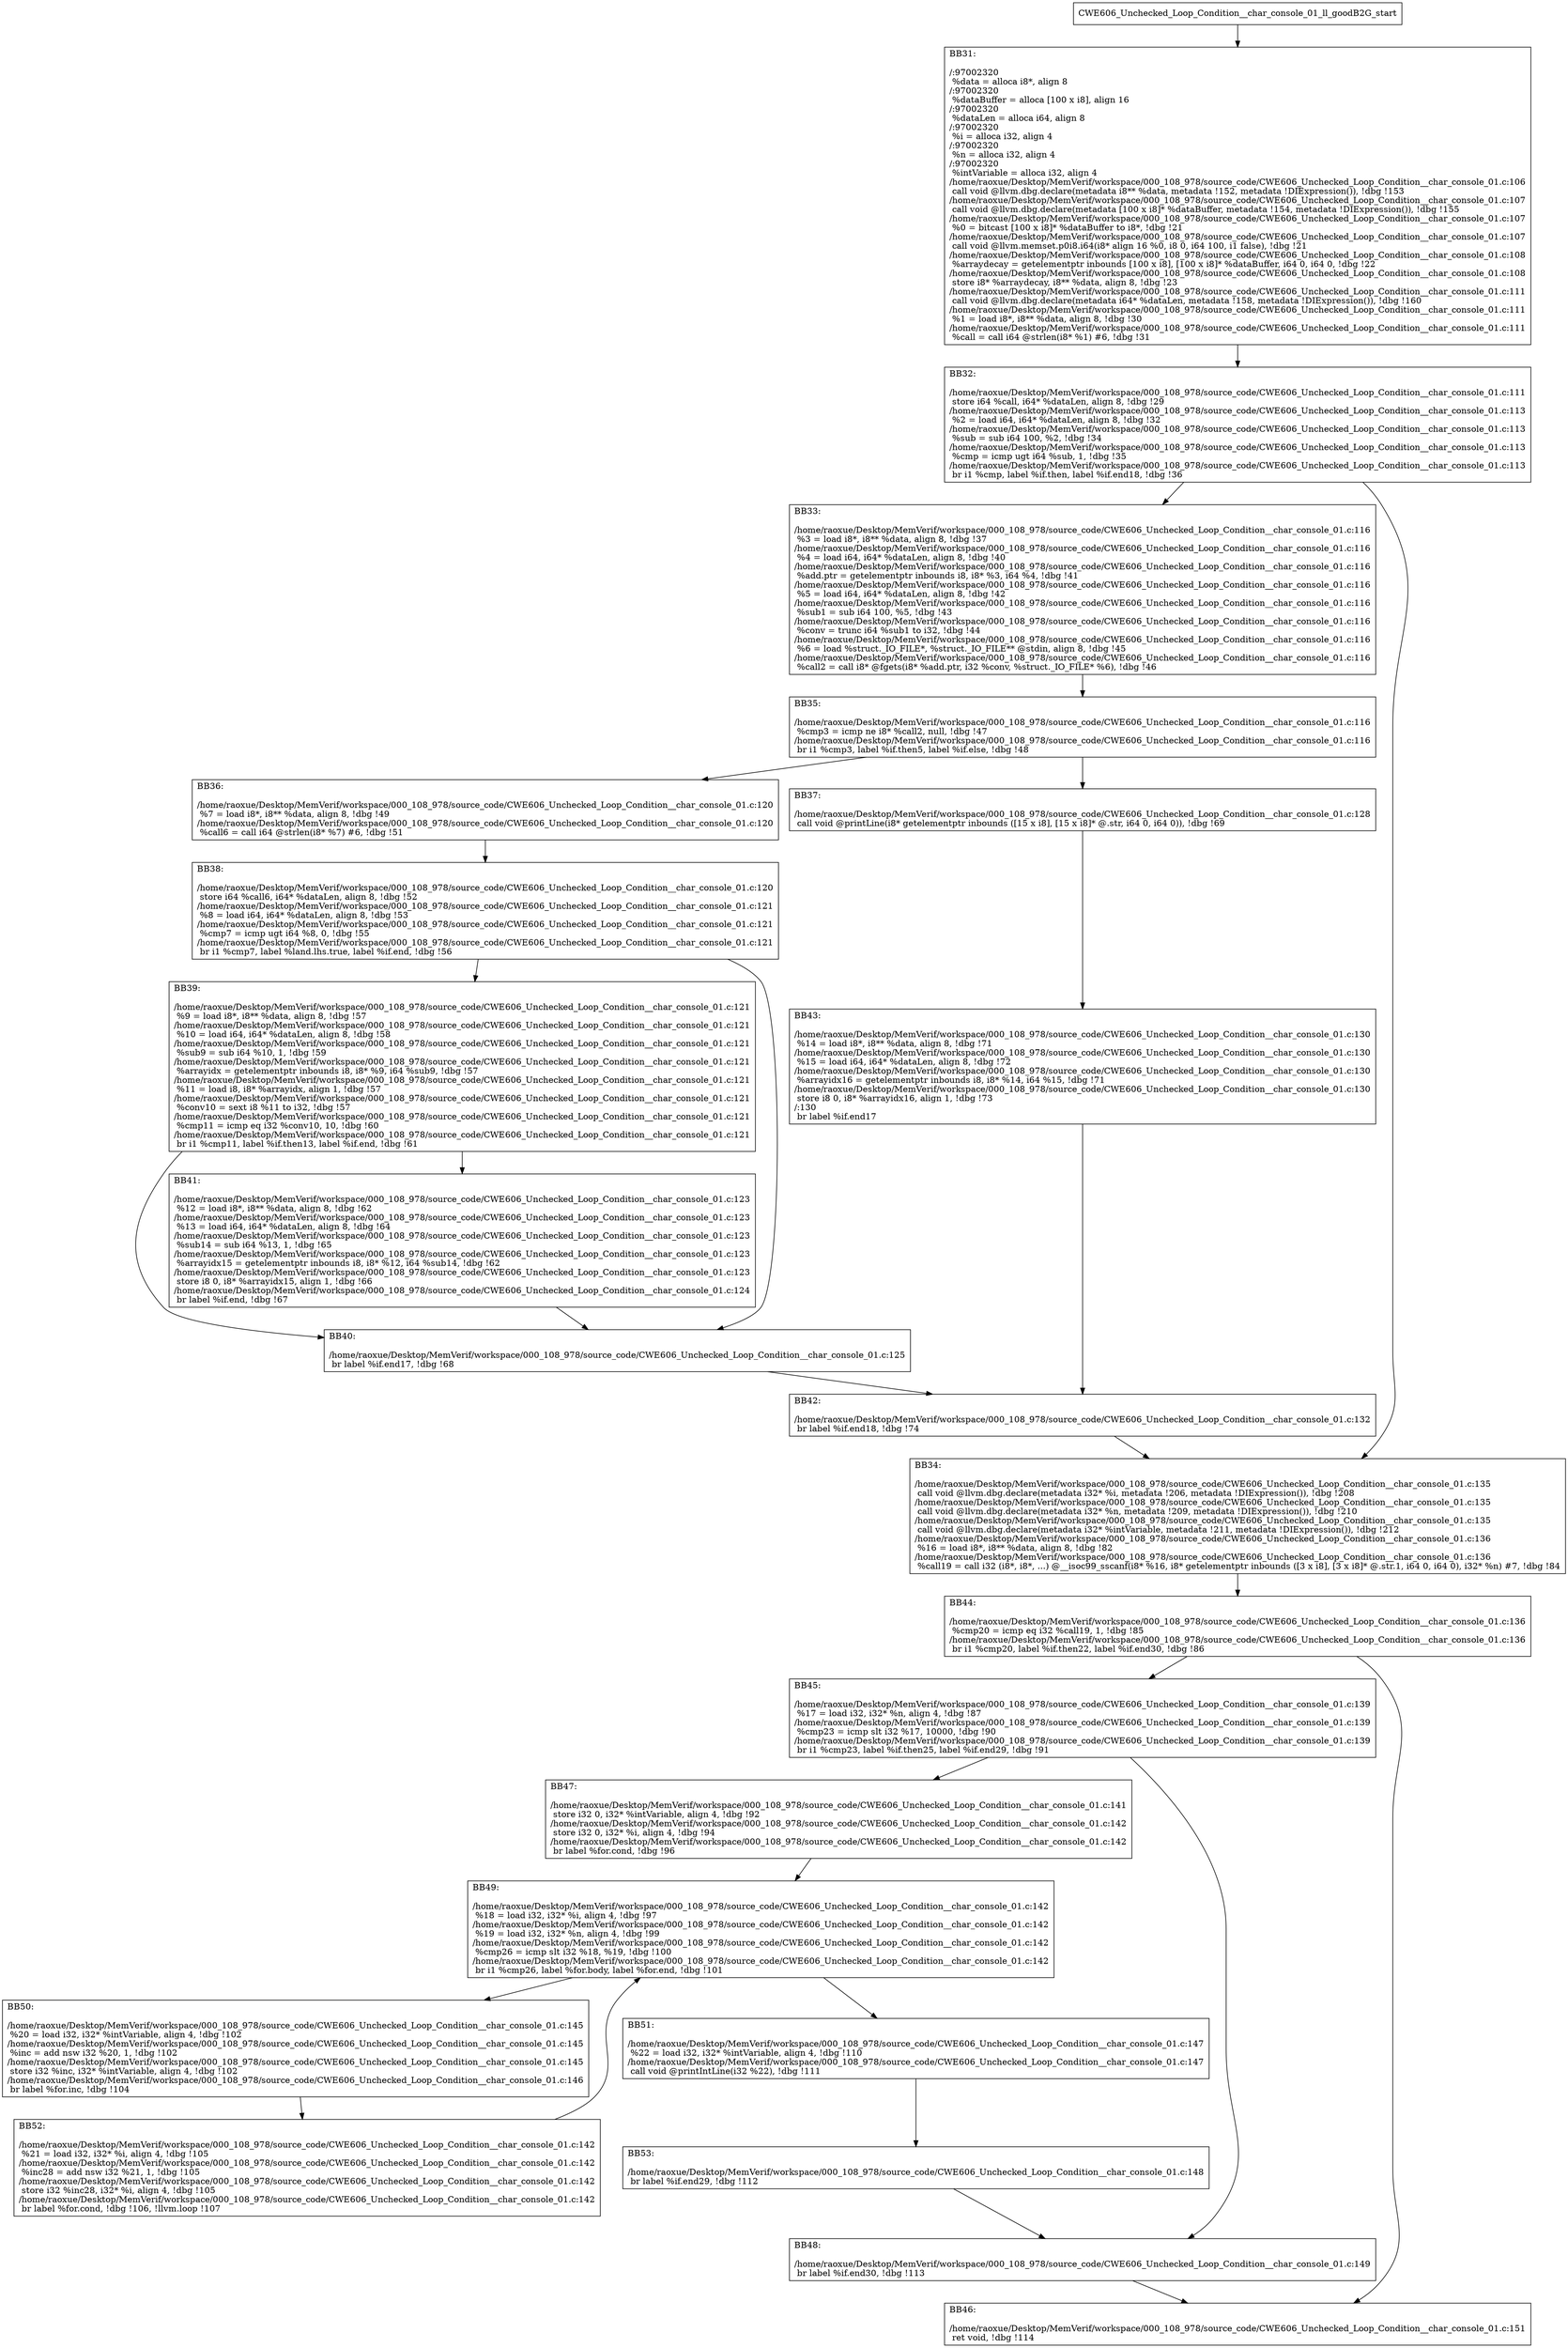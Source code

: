 digraph "CFG for'CWE606_Unchecked_Loop_Condition__char_console_01_ll_goodB2G' function" {
	BBCWE606_Unchecked_Loop_Condition__char_console_01_ll_goodB2G_start[shape=record,label="{CWE606_Unchecked_Loop_Condition__char_console_01_ll_goodB2G_start}"];
	BBCWE606_Unchecked_Loop_Condition__char_console_01_ll_goodB2G_start-> CWE606_Unchecked_Loop_Condition__char_console_01_ll_goodB2GBB31;
	CWE606_Unchecked_Loop_Condition__char_console_01_ll_goodB2GBB31 [shape=record, label="{BB31:\l\l/:97002320\l
  %data = alloca i8*, align 8\l
/:97002320\l
  %dataBuffer = alloca [100 x i8], align 16\l
/:97002320\l
  %dataLen = alloca i64, align 8\l
/:97002320\l
  %i = alloca i32, align 4\l
/:97002320\l
  %n = alloca i32, align 4\l
/:97002320\l
  %intVariable = alloca i32, align 4\l
/home/raoxue/Desktop/MemVerif/workspace/000_108_978/source_code/CWE606_Unchecked_Loop_Condition__char_console_01.c:106\l
  call void @llvm.dbg.declare(metadata i8** %data, metadata !152, metadata !DIExpression()), !dbg !153\l
/home/raoxue/Desktop/MemVerif/workspace/000_108_978/source_code/CWE606_Unchecked_Loop_Condition__char_console_01.c:107\l
  call void @llvm.dbg.declare(metadata [100 x i8]* %dataBuffer, metadata !154, metadata !DIExpression()), !dbg !155\l
/home/raoxue/Desktop/MemVerif/workspace/000_108_978/source_code/CWE606_Unchecked_Loop_Condition__char_console_01.c:107\l
  %0 = bitcast [100 x i8]* %dataBuffer to i8*, !dbg !21\l
/home/raoxue/Desktop/MemVerif/workspace/000_108_978/source_code/CWE606_Unchecked_Loop_Condition__char_console_01.c:107\l
  call void @llvm.memset.p0i8.i64(i8* align 16 %0, i8 0, i64 100, i1 false), !dbg !21\l
/home/raoxue/Desktop/MemVerif/workspace/000_108_978/source_code/CWE606_Unchecked_Loop_Condition__char_console_01.c:108\l
  %arraydecay = getelementptr inbounds [100 x i8], [100 x i8]* %dataBuffer, i64 0, i64 0, !dbg !22\l
/home/raoxue/Desktop/MemVerif/workspace/000_108_978/source_code/CWE606_Unchecked_Loop_Condition__char_console_01.c:108\l
  store i8* %arraydecay, i8** %data, align 8, !dbg !23\l
/home/raoxue/Desktop/MemVerif/workspace/000_108_978/source_code/CWE606_Unchecked_Loop_Condition__char_console_01.c:111\l
  call void @llvm.dbg.declare(metadata i64* %dataLen, metadata !158, metadata !DIExpression()), !dbg !160\l
/home/raoxue/Desktop/MemVerif/workspace/000_108_978/source_code/CWE606_Unchecked_Loop_Condition__char_console_01.c:111\l
  %1 = load i8*, i8** %data, align 8, !dbg !30\l
/home/raoxue/Desktop/MemVerif/workspace/000_108_978/source_code/CWE606_Unchecked_Loop_Condition__char_console_01.c:111\l
  %call = call i64 @strlen(i8* %1) #6, !dbg !31\l
}"];
	CWE606_Unchecked_Loop_Condition__char_console_01_ll_goodB2GBB31-> CWE606_Unchecked_Loop_Condition__char_console_01_ll_goodB2GBB32;
	CWE606_Unchecked_Loop_Condition__char_console_01_ll_goodB2GBB32 [shape=record, label="{BB32:\l\l/home/raoxue/Desktop/MemVerif/workspace/000_108_978/source_code/CWE606_Unchecked_Loop_Condition__char_console_01.c:111\l
  store i64 %call, i64* %dataLen, align 8, !dbg !29\l
/home/raoxue/Desktop/MemVerif/workspace/000_108_978/source_code/CWE606_Unchecked_Loop_Condition__char_console_01.c:113\l
  %2 = load i64, i64* %dataLen, align 8, !dbg !32\l
/home/raoxue/Desktop/MemVerif/workspace/000_108_978/source_code/CWE606_Unchecked_Loop_Condition__char_console_01.c:113\l
  %sub = sub i64 100, %2, !dbg !34\l
/home/raoxue/Desktop/MemVerif/workspace/000_108_978/source_code/CWE606_Unchecked_Loop_Condition__char_console_01.c:113\l
  %cmp = icmp ugt i64 %sub, 1, !dbg !35\l
/home/raoxue/Desktop/MemVerif/workspace/000_108_978/source_code/CWE606_Unchecked_Loop_Condition__char_console_01.c:113\l
  br i1 %cmp, label %if.then, label %if.end18, !dbg !36\l
}"];
	CWE606_Unchecked_Loop_Condition__char_console_01_ll_goodB2GBB32-> CWE606_Unchecked_Loop_Condition__char_console_01_ll_goodB2GBB33;
	CWE606_Unchecked_Loop_Condition__char_console_01_ll_goodB2GBB32-> CWE606_Unchecked_Loop_Condition__char_console_01_ll_goodB2GBB34;
	CWE606_Unchecked_Loop_Condition__char_console_01_ll_goodB2GBB33 [shape=record, label="{BB33:\l\l/home/raoxue/Desktop/MemVerif/workspace/000_108_978/source_code/CWE606_Unchecked_Loop_Condition__char_console_01.c:116\l
  %3 = load i8*, i8** %data, align 8, !dbg !37\l
/home/raoxue/Desktop/MemVerif/workspace/000_108_978/source_code/CWE606_Unchecked_Loop_Condition__char_console_01.c:116\l
  %4 = load i64, i64* %dataLen, align 8, !dbg !40\l
/home/raoxue/Desktop/MemVerif/workspace/000_108_978/source_code/CWE606_Unchecked_Loop_Condition__char_console_01.c:116\l
  %add.ptr = getelementptr inbounds i8, i8* %3, i64 %4, !dbg !41\l
/home/raoxue/Desktop/MemVerif/workspace/000_108_978/source_code/CWE606_Unchecked_Loop_Condition__char_console_01.c:116\l
  %5 = load i64, i64* %dataLen, align 8, !dbg !42\l
/home/raoxue/Desktop/MemVerif/workspace/000_108_978/source_code/CWE606_Unchecked_Loop_Condition__char_console_01.c:116\l
  %sub1 = sub i64 100, %5, !dbg !43\l
/home/raoxue/Desktop/MemVerif/workspace/000_108_978/source_code/CWE606_Unchecked_Loop_Condition__char_console_01.c:116\l
  %conv = trunc i64 %sub1 to i32, !dbg !44\l
/home/raoxue/Desktop/MemVerif/workspace/000_108_978/source_code/CWE606_Unchecked_Loop_Condition__char_console_01.c:116\l
  %6 = load %struct._IO_FILE*, %struct._IO_FILE** @stdin, align 8, !dbg !45\l
/home/raoxue/Desktop/MemVerif/workspace/000_108_978/source_code/CWE606_Unchecked_Loop_Condition__char_console_01.c:116\l
  %call2 = call i8* @fgets(i8* %add.ptr, i32 %conv, %struct._IO_FILE* %6), !dbg !46\l
}"];
	CWE606_Unchecked_Loop_Condition__char_console_01_ll_goodB2GBB33-> CWE606_Unchecked_Loop_Condition__char_console_01_ll_goodB2GBB35;
	CWE606_Unchecked_Loop_Condition__char_console_01_ll_goodB2GBB35 [shape=record, label="{BB35:\l\l/home/raoxue/Desktop/MemVerif/workspace/000_108_978/source_code/CWE606_Unchecked_Loop_Condition__char_console_01.c:116\l
  %cmp3 = icmp ne i8* %call2, null, !dbg !47\l
/home/raoxue/Desktop/MemVerif/workspace/000_108_978/source_code/CWE606_Unchecked_Loop_Condition__char_console_01.c:116\l
  br i1 %cmp3, label %if.then5, label %if.else, !dbg !48\l
}"];
	CWE606_Unchecked_Loop_Condition__char_console_01_ll_goodB2GBB35-> CWE606_Unchecked_Loop_Condition__char_console_01_ll_goodB2GBB36;
	CWE606_Unchecked_Loop_Condition__char_console_01_ll_goodB2GBB35-> CWE606_Unchecked_Loop_Condition__char_console_01_ll_goodB2GBB37;
	CWE606_Unchecked_Loop_Condition__char_console_01_ll_goodB2GBB36 [shape=record, label="{BB36:\l\l/home/raoxue/Desktop/MemVerif/workspace/000_108_978/source_code/CWE606_Unchecked_Loop_Condition__char_console_01.c:120\l
  %7 = load i8*, i8** %data, align 8, !dbg !49\l
/home/raoxue/Desktop/MemVerif/workspace/000_108_978/source_code/CWE606_Unchecked_Loop_Condition__char_console_01.c:120\l
  %call6 = call i64 @strlen(i8* %7) #6, !dbg !51\l
}"];
	CWE606_Unchecked_Loop_Condition__char_console_01_ll_goodB2GBB36-> CWE606_Unchecked_Loop_Condition__char_console_01_ll_goodB2GBB38;
	CWE606_Unchecked_Loop_Condition__char_console_01_ll_goodB2GBB38 [shape=record, label="{BB38:\l\l/home/raoxue/Desktop/MemVerif/workspace/000_108_978/source_code/CWE606_Unchecked_Loop_Condition__char_console_01.c:120\l
  store i64 %call6, i64* %dataLen, align 8, !dbg !52\l
/home/raoxue/Desktop/MemVerif/workspace/000_108_978/source_code/CWE606_Unchecked_Loop_Condition__char_console_01.c:121\l
  %8 = load i64, i64* %dataLen, align 8, !dbg !53\l
/home/raoxue/Desktop/MemVerif/workspace/000_108_978/source_code/CWE606_Unchecked_Loop_Condition__char_console_01.c:121\l
  %cmp7 = icmp ugt i64 %8, 0, !dbg !55\l
/home/raoxue/Desktop/MemVerif/workspace/000_108_978/source_code/CWE606_Unchecked_Loop_Condition__char_console_01.c:121\l
  br i1 %cmp7, label %land.lhs.true, label %if.end, !dbg !56\l
}"];
	CWE606_Unchecked_Loop_Condition__char_console_01_ll_goodB2GBB38-> CWE606_Unchecked_Loop_Condition__char_console_01_ll_goodB2GBB39;
	CWE606_Unchecked_Loop_Condition__char_console_01_ll_goodB2GBB38-> CWE606_Unchecked_Loop_Condition__char_console_01_ll_goodB2GBB40;
	CWE606_Unchecked_Loop_Condition__char_console_01_ll_goodB2GBB39 [shape=record, label="{BB39:\l\l/home/raoxue/Desktop/MemVerif/workspace/000_108_978/source_code/CWE606_Unchecked_Loop_Condition__char_console_01.c:121\l
  %9 = load i8*, i8** %data, align 8, !dbg !57\l
/home/raoxue/Desktop/MemVerif/workspace/000_108_978/source_code/CWE606_Unchecked_Loop_Condition__char_console_01.c:121\l
  %10 = load i64, i64* %dataLen, align 8, !dbg !58\l
/home/raoxue/Desktop/MemVerif/workspace/000_108_978/source_code/CWE606_Unchecked_Loop_Condition__char_console_01.c:121\l
  %sub9 = sub i64 %10, 1, !dbg !59\l
/home/raoxue/Desktop/MemVerif/workspace/000_108_978/source_code/CWE606_Unchecked_Loop_Condition__char_console_01.c:121\l
  %arrayidx = getelementptr inbounds i8, i8* %9, i64 %sub9, !dbg !57\l
/home/raoxue/Desktop/MemVerif/workspace/000_108_978/source_code/CWE606_Unchecked_Loop_Condition__char_console_01.c:121\l
  %11 = load i8, i8* %arrayidx, align 1, !dbg !57\l
/home/raoxue/Desktop/MemVerif/workspace/000_108_978/source_code/CWE606_Unchecked_Loop_Condition__char_console_01.c:121\l
  %conv10 = sext i8 %11 to i32, !dbg !57\l
/home/raoxue/Desktop/MemVerif/workspace/000_108_978/source_code/CWE606_Unchecked_Loop_Condition__char_console_01.c:121\l
  %cmp11 = icmp eq i32 %conv10, 10, !dbg !60\l
/home/raoxue/Desktop/MemVerif/workspace/000_108_978/source_code/CWE606_Unchecked_Loop_Condition__char_console_01.c:121\l
  br i1 %cmp11, label %if.then13, label %if.end, !dbg !61\l
}"];
	CWE606_Unchecked_Loop_Condition__char_console_01_ll_goodB2GBB39-> CWE606_Unchecked_Loop_Condition__char_console_01_ll_goodB2GBB41;
	CWE606_Unchecked_Loop_Condition__char_console_01_ll_goodB2GBB39-> CWE606_Unchecked_Loop_Condition__char_console_01_ll_goodB2GBB40;
	CWE606_Unchecked_Loop_Condition__char_console_01_ll_goodB2GBB41 [shape=record, label="{BB41:\l\l/home/raoxue/Desktop/MemVerif/workspace/000_108_978/source_code/CWE606_Unchecked_Loop_Condition__char_console_01.c:123\l
  %12 = load i8*, i8** %data, align 8, !dbg !62\l
/home/raoxue/Desktop/MemVerif/workspace/000_108_978/source_code/CWE606_Unchecked_Loop_Condition__char_console_01.c:123\l
  %13 = load i64, i64* %dataLen, align 8, !dbg !64\l
/home/raoxue/Desktop/MemVerif/workspace/000_108_978/source_code/CWE606_Unchecked_Loop_Condition__char_console_01.c:123\l
  %sub14 = sub i64 %13, 1, !dbg !65\l
/home/raoxue/Desktop/MemVerif/workspace/000_108_978/source_code/CWE606_Unchecked_Loop_Condition__char_console_01.c:123\l
  %arrayidx15 = getelementptr inbounds i8, i8* %12, i64 %sub14, !dbg !62\l
/home/raoxue/Desktop/MemVerif/workspace/000_108_978/source_code/CWE606_Unchecked_Loop_Condition__char_console_01.c:123\l
  store i8 0, i8* %arrayidx15, align 1, !dbg !66\l
/home/raoxue/Desktop/MemVerif/workspace/000_108_978/source_code/CWE606_Unchecked_Loop_Condition__char_console_01.c:124\l
  br label %if.end, !dbg !67\l
}"];
	CWE606_Unchecked_Loop_Condition__char_console_01_ll_goodB2GBB41-> CWE606_Unchecked_Loop_Condition__char_console_01_ll_goodB2GBB40;
	CWE606_Unchecked_Loop_Condition__char_console_01_ll_goodB2GBB40 [shape=record, label="{BB40:\l\l/home/raoxue/Desktop/MemVerif/workspace/000_108_978/source_code/CWE606_Unchecked_Loop_Condition__char_console_01.c:125\l
  br label %if.end17, !dbg !68\l
}"];
	CWE606_Unchecked_Loop_Condition__char_console_01_ll_goodB2GBB40-> CWE606_Unchecked_Loop_Condition__char_console_01_ll_goodB2GBB42;
	CWE606_Unchecked_Loop_Condition__char_console_01_ll_goodB2GBB37 [shape=record, label="{BB37:\l\l/home/raoxue/Desktop/MemVerif/workspace/000_108_978/source_code/CWE606_Unchecked_Loop_Condition__char_console_01.c:128\l
  call void @printLine(i8* getelementptr inbounds ([15 x i8], [15 x i8]* @.str, i64 0, i64 0)), !dbg !69\l
}"];
	CWE606_Unchecked_Loop_Condition__char_console_01_ll_goodB2GBB37-> CWE606_Unchecked_Loop_Condition__char_console_01_ll_goodB2GBB43;
	CWE606_Unchecked_Loop_Condition__char_console_01_ll_goodB2GBB43 [shape=record, label="{BB43:\l\l/home/raoxue/Desktop/MemVerif/workspace/000_108_978/source_code/CWE606_Unchecked_Loop_Condition__char_console_01.c:130\l
  %14 = load i8*, i8** %data, align 8, !dbg !71\l
/home/raoxue/Desktop/MemVerif/workspace/000_108_978/source_code/CWE606_Unchecked_Loop_Condition__char_console_01.c:130\l
  %15 = load i64, i64* %dataLen, align 8, !dbg !72\l
/home/raoxue/Desktop/MemVerif/workspace/000_108_978/source_code/CWE606_Unchecked_Loop_Condition__char_console_01.c:130\l
  %arrayidx16 = getelementptr inbounds i8, i8* %14, i64 %15, !dbg !71\l
/home/raoxue/Desktop/MemVerif/workspace/000_108_978/source_code/CWE606_Unchecked_Loop_Condition__char_console_01.c:130\l
  store i8 0, i8* %arrayidx16, align 1, !dbg !73\l
/:130\l
  br label %if.end17\l
}"];
	CWE606_Unchecked_Loop_Condition__char_console_01_ll_goodB2GBB43-> CWE606_Unchecked_Loop_Condition__char_console_01_ll_goodB2GBB42;
	CWE606_Unchecked_Loop_Condition__char_console_01_ll_goodB2GBB42 [shape=record, label="{BB42:\l\l/home/raoxue/Desktop/MemVerif/workspace/000_108_978/source_code/CWE606_Unchecked_Loop_Condition__char_console_01.c:132\l
  br label %if.end18, !dbg !74\l
}"];
	CWE606_Unchecked_Loop_Condition__char_console_01_ll_goodB2GBB42-> CWE606_Unchecked_Loop_Condition__char_console_01_ll_goodB2GBB34;
	CWE606_Unchecked_Loop_Condition__char_console_01_ll_goodB2GBB34 [shape=record, label="{BB34:\l\l/home/raoxue/Desktop/MemVerif/workspace/000_108_978/source_code/CWE606_Unchecked_Loop_Condition__char_console_01.c:135\l
  call void @llvm.dbg.declare(metadata i32* %i, metadata !206, metadata !DIExpression()), !dbg !208\l
/home/raoxue/Desktop/MemVerif/workspace/000_108_978/source_code/CWE606_Unchecked_Loop_Condition__char_console_01.c:135\l
  call void @llvm.dbg.declare(metadata i32* %n, metadata !209, metadata !DIExpression()), !dbg !210\l
/home/raoxue/Desktop/MemVerif/workspace/000_108_978/source_code/CWE606_Unchecked_Loop_Condition__char_console_01.c:135\l
  call void @llvm.dbg.declare(metadata i32* %intVariable, metadata !211, metadata !DIExpression()), !dbg !212\l
/home/raoxue/Desktop/MemVerif/workspace/000_108_978/source_code/CWE606_Unchecked_Loop_Condition__char_console_01.c:136\l
  %16 = load i8*, i8** %data, align 8, !dbg !82\l
/home/raoxue/Desktop/MemVerif/workspace/000_108_978/source_code/CWE606_Unchecked_Loop_Condition__char_console_01.c:136\l
  %call19 = call i32 (i8*, i8*, ...) @__isoc99_sscanf(i8* %16, i8* getelementptr inbounds ([3 x i8], [3 x i8]* @.str.1, i64 0, i64 0), i32* %n) #7, !dbg !84\l
}"];
	CWE606_Unchecked_Loop_Condition__char_console_01_ll_goodB2GBB34-> CWE606_Unchecked_Loop_Condition__char_console_01_ll_goodB2GBB44;
	CWE606_Unchecked_Loop_Condition__char_console_01_ll_goodB2GBB44 [shape=record, label="{BB44:\l\l/home/raoxue/Desktop/MemVerif/workspace/000_108_978/source_code/CWE606_Unchecked_Loop_Condition__char_console_01.c:136\l
  %cmp20 = icmp eq i32 %call19, 1, !dbg !85\l
/home/raoxue/Desktop/MemVerif/workspace/000_108_978/source_code/CWE606_Unchecked_Loop_Condition__char_console_01.c:136\l
  br i1 %cmp20, label %if.then22, label %if.end30, !dbg !86\l
}"];
	CWE606_Unchecked_Loop_Condition__char_console_01_ll_goodB2GBB44-> CWE606_Unchecked_Loop_Condition__char_console_01_ll_goodB2GBB45;
	CWE606_Unchecked_Loop_Condition__char_console_01_ll_goodB2GBB44-> CWE606_Unchecked_Loop_Condition__char_console_01_ll_goodB2GBB46;
	CWE606_Unchecked_Loop_Condition__char_console_01_ll_goodB2GBB45 [shape=record, label="{BB45:\l\l/home/raoxue/Desktop/MemVerif/workspace/000_108_978/source_code/CWE606_Unchecked_Loop_Condition__char_console_01.c:139\l
  %17 = load i32, i32* %n, align 4, !dbg !87\l
/home/raoxue/Desktop/MemVerif/workspace/000_108_978/source_code/CWE606_Unchecked_Loop_Condition__char_console_01.c:139\l
  %cmp23 = icmp slt i32 %17, 10000, !dbg !90\l
/home/raoxue/Desktop/MemVerif/workspace/000_108_978/source_code/CWE606_Unchecked_Loop_Condition__char_console_01.c:139\l
  br i1 %cmp23, label %if.then25, label %if.end29, !dbg !91\l
}"];
	CWE606_Unchecked_Loop_Condition__char_console_01_ll_goodB2GBB45-> CWE606_Unchecked_Loop_Condition__char_console_01_ll_goodB2GBB47;
	CWE606_Unchecked_Loop_Condition__char_console_01_ll_goodB2GBB45-> CWE606_Unchecked_Loop_Condition__char_console_01_ll_goodB2GBB48;
	CWE606_Unchecked_Loop_Condition__char_console_01_ll_goodB2GBB47 [shape=record, label="{BB47:\l\l/home/raoxue/Desktop/MemVerif/workspace/000_108_978/source_code/CWE606_Unchecked_Loop_Condition__char_console_01.c:141\l
  store i32 0, i32* %intVariable, align 4, !dbg !92\l
/home/raoxue/Desktop/MemVerif/workspace/000_108_978/source_code/CWE606_Unchecked_Loop_Condition__char_console_01.c:142\l
  store i32 0, i32* %i, align 4, !dbg !94\l
/home/raoxue/Desktop/MemVerif/workspace/000_108_978/source_code/CWE606_Unchecked_Loop_Condition__char_console_01.c:142\l
  br label %for.cond, !dbg !96\l
}"];
	CWE606_Unchecked_Loop_Condition__char_console_01_ll_goodB2GBB47-> CWE606_Unchecked_Loop_Condition__char_console_01_ll_goodB2GBB49;
	CWE606_Unchecked_Loop_Condition__char_console_01_ll_goodB2GBB49 [shape=record, label="{BB49:\l\l/home/raoxue/Desktop/MemVerif/workspace/000_108_978/source_code/CWE606_Unchecked_Loop_Condition__char_console_01.c:142\l
  %18 = load i32, i32* %i, align 4, !dbg !97\l
/home/raoxue/Desktop/MemVerif/workspace/000_108_978/source_code/CWE606_Unchecked_Loop_Condition__char_console_01.c:142\l
  %19 = load i32, i32* %n, align 4, !dbg !99\l
/home/raoxue/Desktop/MemVerif/workspace/000_108_978/source_code/CWE606_Unchecked_Loop_Condition__char_console_01.c:142\l
  %cmp26 = icmp slt i32 %18, %19, !dbg !100\l
/home/raoxue/Desktop/MemVerif/workspace/000_108_978/source_code/CWE606_Unchecked_Loop_Condition__char_console_01.c:142\l
  br i1 %cmp26, label %for.body, label %for.end, !dbg !101\l
}"];
	CWE606_Unchecked_Loop_Condition__char_console_01_ll_goodB2GBB49-> CWE606_Unchecked_Loop_Condition__char_console_01_ll_goodB2GBB50;
	CWE606_Unchecked_Loop_Condition__char_console_01_ll_goodB2GBB49-> CWE606_Unchecked_Loop_Condition__char_console_01_ll_goodB2GBB51;
	CWE606_Unchecked_Loop_Condition__char_console_01_ll_goodB2GBB50 [shape=record, label="{BB50:\l\l/home/raoxue/Desktop/MemVerif/workspace/000_108_978/source_code/CWE606_Unchecked_Loop_Condition__char_console_01.c:145\l
  %20 = load i32, i32* %intVariable, align 4, !dbg !102\l
/home/raoxue/Desktop/MemVerif/workspace/000_108_978/source_code/CWE606_Unchecked_Loop_Condition__char_console_01.c:145\l
  %inc = add nsw i32 %20, 1, !dbg !102\l
/home/raoxue/Desktop/MemVerif/workspace/000_108_978/source_code/CWE606_Unchecked_Loop_Condition__char_console_01.c:145\l
  store i32 %inc, i32* %intVariable, align 4, !dbg !102\l
/home/raoxue/Desktop/MemVerif/workspace/000_108_978/source_code/CWE606_Unchecked_Loop_Condition__char_console_01.c:146\l
  br label %for.inc, !dbg !104\l
}"];
	CWE606_Unchecked_Loop_Condition__char_console_01_ll_goodB2GBB50-> CWE606_Unchecked_Loop_Condition__char_console_01_ll_goodB2GBB52;
	CWE606_Unchecked_Loop_Condition__char_console_01_ll_goodB2GBB52 [shape=record, label="{BB52:\l\l/home/raoxue/Desktop/MemVerif/workspace/000_108_978/source_code/CWE606_Unchecked_Loop_Condition__char_console_01.c:142\l
  %21 = load i32, i32* %i, align 4, !dbg !105\l
/home/raoxue/Desktop/MemVerif/workspace/000_108_978/source_code/CWE606_Unchecked_Loop_Condition__char_console_01.c:142\l
  %inc28 = add nsw i32 %21, 1, !dbg !105\l
/home/raoxue/Desktop/MemVerif/workspace/000_108_978/source_code/CWE606_Unchecked_Loop_Condition__char_console_01.c:142\l
  store i32 %inc28, i32* %i, align 4, !dbg !105\l
/home/raoxue/Desktop/MemVerif/workspace/000_108_978/source_code/CWE606_Unchecked_Loop_Condition__char_console_01.c:142\l
  br label %for.cond, !dbg !106, !llvm.loop !107\l
}"];
	CWE606_Unchecked_Loop_Condition__char_console_01_ll_goodB2GBB52-> CWE606_Unchecked_Loop_Condition__char_console_01_ll_goodB2GBB49;
	CWE606_Unchecked_Loop_Condition__char_console_01_ll_goodB2GBB51 [shape=record, label="{BB51:\l\l/home/raoxue/Desktop/MemVerif/workspace/000_108_978/source_code/CWE606_Unchecked_Loop_Condition__char_console_01.c:147\l
  %22 = load i32, i32* %intVariable, align 4, !dbg !110\l
/home/raoxue/Desktop/MemVerif/workspace/000_108_978/source_code/CWE606_Unchecked_Loop_Condition__char_console_01.c:147\l
  call void @printIntLine(i32 %22), !dbg !111\l
}"];
	CWE606_Unchecked_Loop_Condition__char_console_01_ll_goodB2GBB51-> CWE606_Unchecked_Loop_Condition__char_console_01_ll_goodB2GBB53;
	CWE606_Unchecked_Loop_Condition__char_console_01_ll_goodB2GBB53 [shape=record, label="{BB53:\l\l/home/raoxue/Desktop/MemVerif/workspace/000_108_978/source_code/CWE606_Unchecked_Loop_Condition__char_console_01.c:148\l
  br label %if.end29, !dbg !112\l
}"];
	CWE606_Unchecked_Loop_Condition__char_console_01_ll_goodB2GBB53-> CWE606_Unchecked_Loop_Condition__char_console_01_ll_goodB2GBB48;
	CWE606_Unchecked_Loop_Condition__char_console_01_ll_goodB2GBB48 [shape=record, label="{BB48:\l\l/home/raoxue/Desktop/MemVerif/workspace/000_108_978/source_code/CWE606_Unchecked_Loop_Condition__char_console_01.c:149\l
  br label %if.end30, !dbg !113\l
}"];
	CWE606_Unchecked_Loop_Condition__char_console_01_ll_goodB2GBB48-> CWE606_Unchecked_Loop_Condition__char_console_01_ll_goodB2GBB46;
	CWE606_Unchecked_Loop_Condition__char_console_01_ll_goodB2GBB46 [shape=record, label="{BB46:\l\l/home/raoxue/Desktop/MemVerif/workspace/000_108_978/source_code/CWE606_Unchecked_Loop_Condition__char_console_01.c:151\l
  ret void, !dbg !114\l
}"];
}

